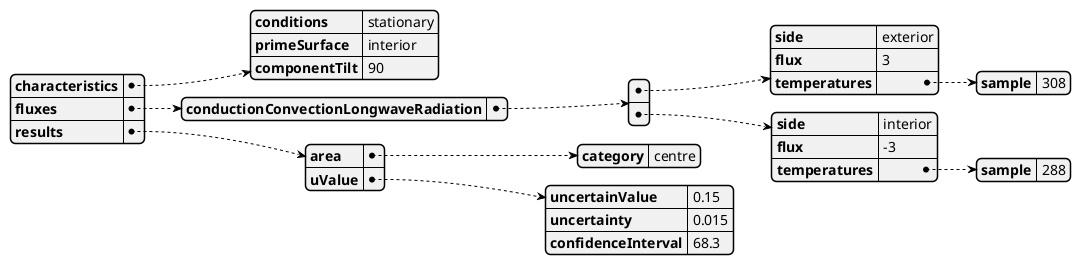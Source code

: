 @startjson uValueOpaqueInsulation
{
  "characteristics": {
    "conditions": "stationary",
    "primeSurface": "interior",
    "componentTilt": 90
  },
  "fluxes": {
    "conductionConvectionLongwaveRadiation": [
      {
        "side": "exterior",
        "flux": 3,
        "temperatures": { "sample": 308 }
      },
      {
        "side": "interior",
        "flux": -3,
        "temperatures": { "sample": 288 }
      }
    ]
  },
  "results": {
    "area": {
      "category": "centre"
    },
    "uValue": {
      "uncertainValue": 0.15,
      "uncertainty": 0.015,
      "confidenceInterval": 68.3
    }
  }
}
@endjson
